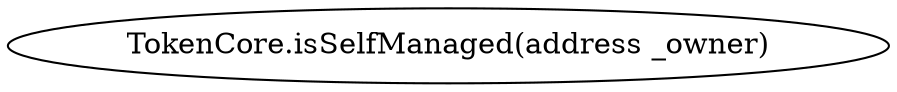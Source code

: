 digraph "" {
	graph [bb="0,0,363.15,36"];
	node [label="\N"];
	"TokenCore.isSelfManaged(address _owner)"	 [height=0.5,
		pos="181.57,18",
		width=5.0437];
}
digraph "" {
	graph [bb="0,0,363.15,36"];
	node [label="\N"];
	"TokenCore.isSelfManaged(address _owner)"	 [height=0.5,
		pos="181.57,18",
		width=5.0437];
}
digraph "" {
	graph [bb="0,0,363.15,36"];
	node [label="\N"];
	"TokenCore.isSelfManaged(address _owner)"	 [height=0.5,
		pos="181.57,18",
		width=5.0437];
}
digraph "" {
	graph [bb="0,0,363.15,36"];
	node [label="\N"];
	"TokenCore.isSelfManaged(address _owner)"	 [height=0.5,
		pos="181.57,18",
		width=5.0437];
}
digraph "" {
	graph [bb="0,0,363.15,36"];
	node [label="\N"];
	"TokenCore.isSelfManaged(address _owner)"	 [height=0.5,
		pos="181.57,18",
		width=5.0437];
}
